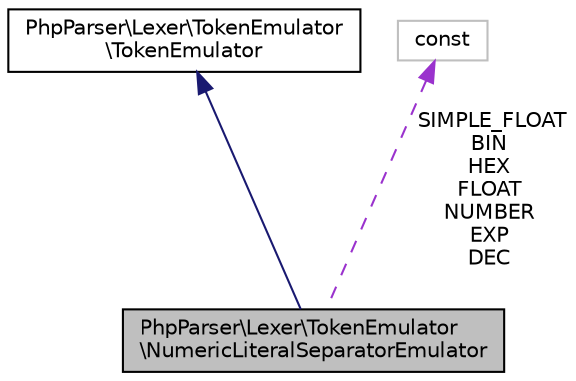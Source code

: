 digraph "PhpParser\Lexer\TokenEmulator\NumericLiteralSeparatorEmulator"
{
  edge [fontname="Helvetica",fontsize="10",labelfontname="Helvetica",labelfontsize="10"];
  node [fontname="Helvetica",fontsize="10",shape=record];
  Node2 [label="PhpParser\\Lexer\\TokenEmulator\l\\NumericLiteralSeparatorEmulator",height=0.2,width=0.4,color="black", fillcolor="grey75", style="filled", fontcolor="black"];
  Node3 -> Node2 [dir="back",color="midnightblue",fontsize="10",style="solid",fontname="Helvetica"];
  Node3 [label="PhpParser\\Lexer\\TokenEmulator\l\\TokenEmulator",height=0.2,width=0.4,color="black", fillcolor="white", style="filled",URL="$classPhpParser_1_1Lexer_1_1TokenEmulator_1_1TokenEmulator.html"];
  Node4 -> Node2 [dir="back",color="darkorchid3",fontsize="10",style="dashed",label=" SIMPLE_FLOAT\nBIN\nHEX\nFLOAT\nNUMBER\nEXP\nDEC" ,fontname="Helvetica"];
  Node4 [label="const",height=0.2,width=0.4,color="grey75", fillcolor="white", style="filled"];
}
